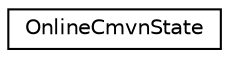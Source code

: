 digraph "Graphical Class Hierarchy"
{
  edge [fontname="Helvetica",fontsize="10",labelfontname="Helvetica",labelfontsize="10"];
  node [fontname="Helvetica",fontsize="10",shape=record];
  rankdir="LR";
  Node0 [label="OnlineCmvnState",height=0.2,width=0.4,color="black", fillcolor="white", style="filled",URL="$structkaldi_1_1OnlineCmvnState.html",tooltip="Struct OnlineCmvnState stores the state of CMVN adaptation between utterances (but not the state of t..."];
}
